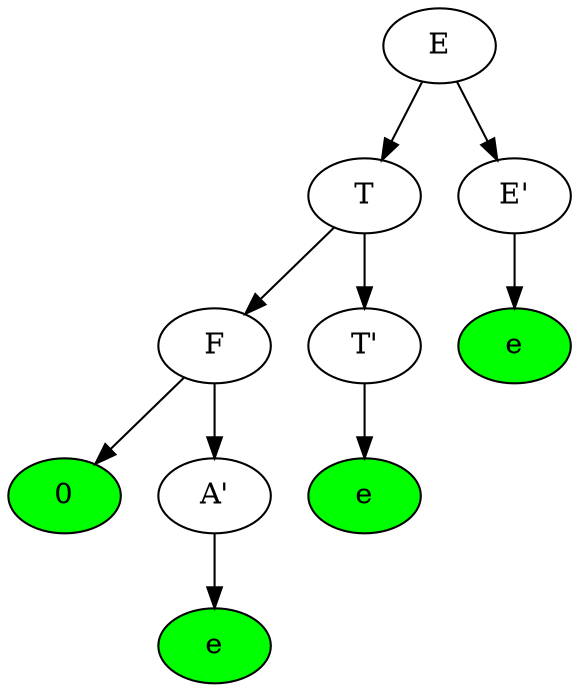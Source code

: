 digraph parseTree {
	ordering=out;
	a_0 [label="E"];
	a_1 [label="T"];
	a_2 [label="F"];
	a_3 [label="0"; style=filled; fillcolor=green;];
	a_4 [label="A'"];
	a_5 [label="e"; style=filled; fillcolor=green;];
	a_4 -> a_5
	a_2 -> a_3
	a_2 -> a_4
	a_6 [label="T'"];
	a_7 [label="e"; style=filled; fillcolor=green;];
	a_6 -> a_7
	a_1 -> a_2
	a_1 -> a_6
	a_8 [label="E'"];
	a_9 [label="e"; style=filled; fillcolor=green;];
	a_8 -> a_9
	a_0 -> a_1
	a_0 -> a_8
}
